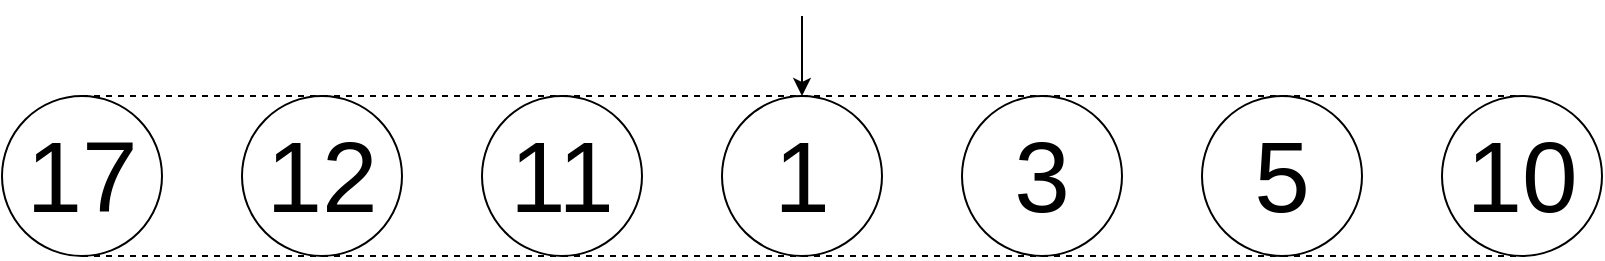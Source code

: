 <mxfile version="14.2.6" type="device" pages="4"><diagram id="whBR6tJzwW2VDleL-lV_" name="Umetanje 1"><mxGraphModel dx="1418" dy="795" grid="1" gridSize="10" guides="1" tooltips="1" connect="1" arrows="1" fold="1" page="1" pageScale="1" pageWidth="827" pageHeight="1169" math="0" shadow="0"><root><mxCell id="0"/><mxCell id="1" parent="0"/><mxCell id="BcODhlN8bxjPgUVjnK61-1" value="&lt;font style=&quot;font-size: 50px&quot;&gt;10&lt;/font&gt;" style="ellipse;whiteSpace=wrap;html=1;aspect=fixed;" vertex="1" parent="1"><mxGeometry x="720" y="120" width="80" height="80" as="geometry"/></mxCell><mxCell id="BcODhlN8bxjPgUVjnK61-2" value="&lt;font style=&quot;font-size: 50px&quot;&gt;5&lt;/font&gt;" style="ellipse;whiteSpace=wrap;html=1;aspect=fixed;" vertex="1" parent="1"><mxGeometry x="600" y="120" width="80" height="80" as="geometry"/></mxCell><mxCell id="BcODhlN8bxjPgUVjnK61-3" value="&lt;font style=&quot;font-size: 50px&quot;&gt;3&lt;/font&gt;" style="ellipse;whiteSpace=wrap;html=1;aspect=fixed;" vertex="1" parent="1"><mxGeometry x="480" y="120" width="80" height="80" as="geometry"/></mxCell><mxCell id="BcODhlN8bxjPgUVjnK61-4" value="&lt;font style=&quot;font-size: 50px&quot;&gt;12&lt;/font&gt;" style="ellipse;whiteSpace=wrap;html=1;aspect=fixed;" vertex="1" parent="1"><mxGeometry x="120" y="120" width="80" height="80" as="geometry"/></mxCell><mxCell id="BcODhlN8bxjPgUVjnK61-5" value="&lt;font style=&quot;font-size: 50px&quot;&gt;17&lt;/font&gt;" style="ellipse;whiteSpace=wrap;html=1;aspect=fixed;" vertex="1" parent="1"><mxGeometry y="120" width="80" height="80" as="geometry"/></mxCell><mxCell id="BcODhlN8bxjPgUVjnK61-6" value="&lt;font style=&quot;font-size: 50px&quot;&gt;11&lt;/font&gt;" style="ellipse;whiteSpace=wrap;html=1;aspect=fixed;" vertex="1" parent="1"><mxGeometry x="240" y="120" width="80" height="80" as="geometry"/></mxCell><mxCell id="BcODhlN8bxjPgUVjnK61-7" value="&lt;font style=&quot;font-size: 50px&quot;&gt;1&lt;/font&gt;" style="ellipse;whiteSpace=wrap;html=1;aspect=fixed;" vertex="1" parent="1"><mxGeometry x="360" y="120" width="80" height="80" as="geometry"/></mxCell><mxCell id="BcODhlN8bxjPgUVjnK61-8" value="" style="endArrow=none;dashed=1;html=1;exitX=0.5;exitY=0;exitDx=0;exitDy=0;entryX=0.5;entryY=0;entryDx=0;entryDy=0;" edge="1" parent="1" source="BcODhlN8bxjPgUVjnK61-5" target="BcODhlN8bxjPgUVjnK61-1"><mxGeometry width="50" height="50" relative="1" as="geometry"><mxPoint x="80" y="100" as="sourcePoint"/><mxPoint x="130" y="50" as="targetPoint"/></mxGeometry></mxCell><mxCell id="BcODhlN8bxjPgUVjnK61-10" value="" style="endArrow=none;dashed=1;html=1;exitX=0.5;exitY=1;exitDx=0;exitDy=0;entryX=0.5;entryY=1;entryDx=0;entryDy=0;" edge="1" parent="1" source="BcODhlN8bxjPgUVjnK61-5" target="BcODhlN8bxjPgUVjnK61-1"><mxGeometry width="50" height="50" relative="1" as="geometry"><mxPoint x="10" y="330" as="sourcePoint"/><mxPoint x="60" y="280" as="targetPoint"/></mxGeometry></mxCell><mxCell id="BcODhlN8bxjPgUVjnK61-11" value="" style="endArrow=classic;html=1;" edge="1" parent="1"><mxGeometry width="50" height="50" relative="1" as="geometry"><mxPoint x="400" y="80" as="sourcePoint"/><mxPoint x="400" y="120" as="targetPoint"/></mxGeometry></mxCell></root></mxGraphModel></diagram><diagram id="b-0fuKuyIg34cY0DMJj5" name="Brisanje"><mxGraphModel dx="1418" dy="795" grid="1" gridSize="10" guides="1" tooltips="1" connect="1" arrows="1" fold="1" page="1" pageScale="1" pageWidth="827" pageHeight="1169" math="0" shadow="0"><root><mxCell id="tr5tn2WvOWC0pB6KicqB-0"/><mxCell id="tr5tn2WvOWC0pB6KicqB-1" parent="tr5tn2WvOWC0pB6KicqB-0"/><mxCell id="xbpHPshgriiEBNvg9omb-0" value="&lt;font style=&quot;font-size: 50px&quot;&gt;10&lt;/font&gt;" style="ellipse;whiteSpace=wrap;html=1;aspect=fixed;" vertex="1" parent="tr5tn2WvOWC0pB6KicqB-1"><mxGeometry x="200" y="280" width="80" height="80" as="geometry"/></mxCell><mxCell id="xbpHPshgriiEBNvg9omb-1" value="&lt;font style=&quot;font-size: 50px&quot;&gt;5&lt;/font&gt;" style="ellipse;whiteSpace=wrap;html=1;aspect=fixed;" vertex="1" parent="tr5tn2WvOWC0pB6KicqB-1"><mxGeometry x="200" y="160" width="80" height="80" as="geometry"/></mxCell><mxCell id="xbpHPshgriiEBNvg9omb-2" value="&lt;font style=&quot;font-size: 50px&quot;&gt;3&lt;/font&gt;" style="ellipse;whiteSpace=wrap;html=1;aspect=fixed;" vertex="1" parent="tr5tn2WvOWC0pB6KicqB-1"><mxGeometry x="440" y="160" width="80" height="80" as="geometry"/></mxCell><mxCell id="xbpHPshgriiEBNvg9omb-3" value="&lt;font style=&quot;font-size: 50px&quot;&gt;12&lt;/font&gt;" style="ellipse;whiteSpace=wrap;html=1;aspect=fixed;" vertex="1" parent="tr5tn2WvOWC0pB6KicqB-1"><mxGeometry x="320" y="280" width="80" height="80" as="geometry"/></mxCell><mxCell id="xbpHPshgriiEBNvg9omb-4" value="&lt;font style=&quot;font-size: 50px&quot;&gt;17&lt;/font&gt;" style="ellipse;whiteSpace=wrap;html=1;aspect=fixed;" vertex="1" parent="tr5tn2WvOWC0pB6KicqB-1"><mxGeometry x="320" y="400" width="80" height="80" as="geometry"/></mxCell><mxCell id="xbpHPshgriiEBNvg9omb-5" value="&lt;font style=&quot;font-size: 50px&quot;&gt;11&lt;/font&gt;" style="ellipse;whiteSpace=wrap;html=1;aspect=fixed;" vertex="1" parent="tr5tn2WvOWC0pB6KicqB-1"><mxGeometry x="440" y="280" width="80" height="80" as="geometry"/></mxCell><mxCell id="xbpHPshgriiEBNvg9omb-9" value="" style="endArrow=classic;html=1;" edge="1" parent="tr5tn2WvOWC0pB6KicqB-1"><mxGeometry width="50" height="50" relative="1" as="geometry"><mxPoint x="479.5" y="120" as="sourcePoint"/><mxPoint x="479.5" y="160" as="targetPoint"/></mxGeometry></mxCell><mxCell id="xbpHPshgriiEBNvg9omb-10" value="" style="endArrow=none;dashed=1;html=1;exitX=0.5;exitY=0;exitDx=0;exitDy=0;entryX=0.5;entryY=0;entryDx=0;entryDy=0;" edge="1" parent="tr5tn2WvOWC0pB6KicqB-1" source="xbpHPshgriiEBNvg9omb-1" target="xbpHPshgriiEBNvg9omb-2"><mxGeometry width="50" height="50" relative="1" as="geometry"><mxPoint x="310" y="120" as="sourcePoint"/><mxPoint x="360" y="70" as="targetPoint"/></mxGeometry></mxCell><mxCell id="xbpHPshgriiEBNvg9omb-11" value="" style="endArrow=none;dashed=1;html=1;exitX=0.5;exitY=1;exitDx=0;exitDy=0;entryX=0.5;entryY=1;entryDx=0;entryDy=0;" edge="1" parent="tr5tn2WvOWC0pB6KicqB-1" source="xbpHPshgriiEBNvg9omb-1" target="xbpHPshgriiEBNvg9omb-2"><mxGeometry width="50" height="50" relative="1" as="geometry"><mxPoint x="290" y="100" as="sourcePoint"/><mxPoint x="340" y="50" as="targetPoint"/></mxGeometry></mxCell><mxCell id="xbpHPshgriiEBNvg9omb-12" value="" style="endArrow=none;html=1;entryX=0.5;entryY=1;entryDx=0;entryDy=0;exitX=0.5;exitY=0;exitDx=0;exitDy=0;" edge="1" parent="tr5tn2WvOWC0pB6KicqB-1" source="xbpHPshgriiEBNvg9omb-0" target="xbpHPshgriiEBNvg9omb-1"><mxGeometry width="50" height="50" relative="1" as="geometry"><mxPoint x="150" y="340" as="sourcePoint"/><mxPoint x="200" y="290" as="targetPoint"/></mxGeometry></mxCell><mxCell id="xbpHPshgriiEBNvg9omb-13" value="" style="endArrow=none;html=1;entryX=0.5;entryY=1;entryDx=0;entryDy=0;exitX=0.5;exitY=0;exitDx=0;exitDy=0;" edge="1" parent="tr5tn2WvOWC0pB6KicqB-1" source="xbpHPshgriiEBNvg9omb-5" target="xbpHPshgriiEBNvg9omb-2"><mxGeometry width="50" height="50" relative="1" as="geometry"><mxPoint x="600" y="300" as="sourcePoint"/><mxPoint x="650" y="250" as="targetPoint"/></mxGeometry></mxCell><mxCell id="xbpHPshgriiEBNvg9omb-14" value="" style="endArrow=none;html=1;entryX=0.5;entryY=1;entryDx=0;entryDy=0;exitX=0.5;exitY=0;exitDx=0;exitDy=0;" edge="1" parent="tr5tn2WvOWC0pB6KicqB-1" source="xbpHPshgriiEBNvg9omb-4" target="xbpHPshgriiEBNvg9omb-3"><mxGeometry width="50" height="50" relative="1" as="geometry"><mxPoint x="240" y="430" as="sourcePoint"/><mxPoint x="290" y="380" as="targetPoint"/></mxGeometry></mxCell><mxCell id="xbpHPshgriiEBNvg9omb-15" value="" style="endArrow=none;html=1;entryX=0;entryY=1;entryDx=0;entryDy=0;exitX=1;exitY=0;exitDx=0;exitDy=0;" edge="1" parent="tr5tn2WvOWC0pB6KicqB-1" source="xbpHPshgriiEBNvg9omb-3" target="xbpHPshgriiEBNvg9omb-2"><mxGeometry width="50" height="50" relative="1" as="geometry"><mxPoint x="470" y="450" as="sourcePoint"/><mxPoint x="520" y="400" as="targetPoint"/></mxGeometry></mxCell></root></mxGraphModel></diagram><diagram id="TbPnq4lPA0jUCXTqeQ6C" name="Umetanje 2"><mxGraphModel dx="1418" dy="795" grid="1" gridSize="10" guides="1" tooltips="1" connect="1" arrows="1" fold="1" page="1" pageScale="1" pageWidth="827" pageHeight="1169" math="0" shadow="0"><root><mxCell id="6MjbeC4H76M3FQd3FkS7-0"/><mxCell id="6MjbeC4H76M3FQd3FkS7-1" parent="6MjbeC4H76M3FQd3FkS7-0"/><mxCell id="WNHg2sGyy2r9OdWPtR2c-0" value="&lt;font style=&quot;font-size: 50px&quot;&gt;10&lt;/font&gt;" style="ellipse;whiteSpace=wrap;html=1;aspect=fixed;" vertex="1" parent="6MjbeC4H76M3FQd3FkS7-1"><mxGeometry x="200" y="280" width="80" height="80" as="geometry"/></mxCell><mxCell id="WNHg2sGyy2r9OdWPtR2c-1" value="&lt;font style=&quot;font-size: 50px&quot;&gt;5&lt;/font&gt;" style="ellipse;whiteSpace=wrap;html=1;aspect=fixed;" vertex="1" parent="6MjbeC4H76M3FQd3FkS7-1"><mxGeometry x="200" y="160" width="80" height="80" as="geometry"/></mxCell><mxCell id="WNHg2sGyy2r9OdWPtR2c-2" value="&lt;font style=&quot;font-size: 50px&quot;&gt;3&lt;/font&gt;" style="ellipse;whiteSpace=wrap;html=1;aspect=fixed;" vertex="1" parent="6MjbeC4H76M3FQd3FkS7-1"><mxGeometry x="440" y="160" width="80" height="80" as="geometry"/></mxCell><mxCell id="WNHg2sGyy2r9OdWPtR2c-3" value="&lt;font style=&quot;font-size: 50px&quot;&gt;12&lt;/font&gt;" style="ellipse;whiteSpace=wrap;html=1;aspect=fixed;" vertex="1" parent="6MjbeC4H76M3FQd3FkS7-1"><mxGeometry x="320" y="280" width="80" height="80" as="geometry"/></mxCell><mxCell id="WNHg2sGyy2r9OdWPtR2c-4" value="&lt;font style=&quot;font-size: 50px&quot;&gt;17&lt;/font&gt;" style="ellipse;whiteSpace=wrap;html=1;aspect=fixed;" vertex="1" parent="6MjbeC4H76M3FQd3FkS7-1"><mxGeometry x="320" y="400" width="80" height="80" as="geometry"/></mxCell><mxCell id="WNHg2sGyy2r9OdWPtR2c-5" value="&lt;font style=&quot;font-size: 50px&quot;&gt;11&lt;/font&gt;" style="ellipse;whiteSpace=wrap;html=1;aspect=fixed;" vertex="1" parent="6MjbeC4H76M3FQd3FkS7-1"><mxGeometry x="440" y="280" width="80" height="80" as="geometry"/></mxCell><mxCell id="WNHg2sGyy2r9OdWPtR2c-6" value="" style="endArrow=classic;html=1;" edge="1" parent="6MjbeC4H76M3FQd3FkS7-1"><mxGeometry width="50" height="50" relative="1" as="geometry"><mxPoint x="479.5" y="120" as="sourcePoint"/><mxPoint x="479.5" y="160" as="targetPoint"/></mxGeometry></mxCell><mxCell id="WNHg2sGyy2r9OdWPtR2c-7" value="" style="endArrow=none;dashed=1;html=1;exitX=0.5;exitY=0;exitDx=0;exitDy=0;entryX=0.5;entryY=0;entryDx=0;entryDy=0;" edge="1" parent="6MjbeC4H76M3FQd3FkS7-1" source="WNHg2sGyy2r9OdWPtR2c-1" target="WNHg2sGyy2r9OdWPtR2c-2"><mxGeometry width="50" height="50" relative="1" as="geometry"><mxPoint x="310" y="120" as="sourcePoint"/><mxPoint x="360" y="70" as="targetPoint"/></mxGeometry></mxCell><mxCell id="WNHg2sGyy2r9OdWPtR2c-8" value="" style="endArrow=none;dashed=1;html=1;exitX=0.5;exitY=1;exitDx=0;exitDy=0;entryX=0.5;entryY=1;entryDx=0;entryDy=0;" edge="1" parent="6MjbeC4H76M3FQd3FkS7-1" source="WNHg2sGyy2r9OdWPtR2c-1" target="WNHg2sGyy2r9OdWPtR2c-2"><mxGeometry width="50" height="50" relative="1" as="geometry"><mxPoint x="290" y="100" as="sourcePoint"/><mxPoint x="340" y="50" as="targetPoint"/></mxGeometry></mxCell><mxCell id="WNHg2sGyy2r9OdWPtR2c-9" value="" style="endArrow=none;html=1;entryX=0.5;entryY=1;entryDx=0;entryDy=0;exitX=0.5;exitY=0;exitDx=0;exitDy=0;" edge="1" parent="6MjbeC4H76M3FQd3FkS7-1" source="WNHg2sGyy2r9OdWPtR2c-0" target="WNHg2sGyy2r9OdWPtR2c-1"><mxGeometry width="50" height="50" relative="1" as="geometry"><mxPoint x="150" y="340" as="sourcePoint"/><mxPoint x="200" y="290" as="targetPoint"/></mxGeometry></mxCell><mxCell id="WNHg2sGyy2r9OdWPtR2c-10" value="" style="endArrow=none;html=1;entryX=0.5;entryY=1;entryDx=0;entryDy=0;exitX=0.5;exitY=0;exitDx=0;exitDy=0;" edge="1" parent="6MjbeC4H76M3FQd3FkS7-1" source="WNHg2sGyy2r9OdWPtR2c-5" target="WNHg2sGyy2r9OdWPtR2c-2"><mxGeometry width="50" height="50" relative="1" as="geometry"><mxPoint x="600" y="300" as="sourcePoint"/><mxPoint x="650" y="250" as="targetPoint"/></mxGeometry></mxCell><mxCell id="WNHg2sGyy2r9OdWPtR2c-11" value="" style="endArrow=none;html=1;entryX=0.5;entryY=1;entryDx=0;entryDy=0;exitX=0.5;exitY=0;exitDx=0;exitDy=0;" edge="1" parent="6MjbeC4H76M3FQd3FkS7-1" source="WNHg2sGyy2r9OdWPtR2c-4" target="WNHg2sGyy2r9OdWPtR2c-3"><mxGeometry width="50" height="50" relative="1" as="geometry"><mxPoint x="240" y="430" as="sourcePoint"/><mxPoint x="290" y="380" as="targetPoint"/></mxGeometry></mxCell><mxCell id="WNHg2sGyy2r9OdWPtR2c-12" value="" style="endArrow=none;html=1;entryX=0;entryY=1;entryDx=0;entryDy=0;exitX=1;exitY=0;exitDx=0;exitDy=0;" edge="1" parent="6MjbeC4H76M3FQd3FkS7-1" source="WNHg2sGyy2r9OdWPtR2c-3" target="WNHg2sGyy2r9OdWPtR2c-2"><mxGeometry width="50" height="50" relative="1" as="geometry"><mxPoint x="470" y="450" as="sourcePoint"/><mxPoint x="520" y="400" as="targetPoint"/></mxGeometry></mxCell><mxCell id="WNHg2sGyy2r9OdWPtR2c-13" value="&lt;font style=&quot;font-size: 50px&quot;&gt;7&lt;/font&gt;" style="ellipse;whiteSpace=wrap;html=1;aspect=fixed;" vertex="1" parent="6MjbeC4H76M3FQd3FkS7-1"><mxGeometry x="320" y="160" width="80" height="80" as="geometry"/></mxCell></root></mxGraphModel></diagram><diagram id="IF5SmKg0NWnezXZ7wvcU" name="Umetanje 3"><mxGraphModel dx="1418" dy="795" grid="1" gridSize="10" guides="1" tooltips="1" connect="1" arrows="1" fold="1" page="1" pageScale="1" pageWidth="827" pageHeight="1169" math="0" shadow="0"><root><mxCell id="thtcO_jJswczfIdiwOHA-0"/><mxCell id="thtcO_jJswczfIdiwOHA-1" parent="thtcO_jJswczfIdiwOHA-0"/><mxCell id="xt5-ZC-xmSSmD4RdVnfL-0" value="&lt;font style=&quot;font-size: 50px&quot;&gt;10&lt;/font&gt;" style="ellipse;whiteSpace=wrap;html=1;aspect=fixed;" vertex="1" parent="thtcO_jJswczfIdiwOHA-1"><mxGeometry x="80" y="280" width="80" height="80" as="geometry"/></mxCell><mxCell id="xt5-ZC-xmSSmD4RdVnfL-1" value="&lt;font style=&quot;font-size: 50px&quot;&gt;5&lt;/font&gt;" style="ellipse;whiteSpace=wrap;html=1;aspect=fixed;" vertex="1" parent="thtcO_jJswczfIdiwOHA-1"><mxGeometry x="80" y="160" width="80" height="80" as="geometry"/></mxCell><mxCell id="xt5-ZC-xmSSmD4RdVnfL-2" value="&lt;font style=&quot;font-size: 50px&quot;&gt;3&lt;/font&gt;" style="ellipse;whiteSpace=wrap;html=1;aspect=fixed;" vertex="1" parent="thtcO_jJswczfIdiwOHA-1"><mxGeometry x="440" y="160" width="80" height="80" as="geometry"/></mxCell><mxCell id="xt5-ZC-xmSSmD4RdVnfL-3" value="&lt;font style=&quot;font-size: 50px&quot;&gt;12&lt;/font&gt;" style="ellipse;whiteSpace=wrap;html=1;aspect=fixed;" vertex="1" parent="thtcO_jJswczfIdiwOHA-1"><mxGeometry x="320" y="280" width="80" height="80" as="geometry"/></mxCell><mxCell id="xt5-ZC-xmSSmD4RdVnfL-4" value="&lt;font style=&quot;font-size: 50px&quot;&gt;17&lt;/font&gt;" style="ellipse;whiteSpace=wrap;html=1;aspect=fixed;" vertex="1" parent="thtcO_jJswczfIdiwOHA-1"><mxGeometry x="320" y="400" width="80" height="80" as="geometry"/></mxCell><mxCell id="xt5-ZC-xmSSmD4RdVnfL-5" value="&lt;font style=&quot;font-size: 50px&quot;&gt;11&lt;/font&gt;" style="ellipse;whiteSpace=wrap;html=1;aspect=fixed;" vertex="1" parent="thtcO_jJswczfIdiwOHA-1"><mxGeometry x="440" y="280" width="80" height="80" as="geometry"/></mxCell><mxCell id="xt5-ZC-xmSSmD4RdVnfL-7" value="" style="endArrow=none;dashed=1;html=1;exitX=0.5;exitY=0;exitDx=0;exitDy=0;entryX=0.5;entryY=0;entryDx=0;entryDy=0;" edge="1" parent="thtcO_jJswczfIdiwOHA-1" source="xt5-ZC-xmSSmD4RdVnfL-1" target="xt5-ZC-xmSSmD4RdVnfL-2"><mxGeometry width="50" height="50" relative="1" as="geometry"><mxPoint x="310" y="120" as="sourcePoint"/><mxPoint x="360" y="70" as="targetPoint"/></mxGeometry></mxCell><mxCell id="xt5-ZC-xmSSmD4RdVnfL-8" value="" style="endArrow=none;dashed=1;html=1;exitX=0.5;exitY=1;exitDx=0;exitDy=0;entryX=0.5;entryY=1;entryDx=0;entryDy=0;" edge="1" parent="thtcO_jJswczfIdiwOHA-1" source="xt5-ZC-xmSSmD4RdVnfL-1" target="xt5-ZC-xmSSmD4RdVnfL-2"><mxGeometry width="50" height="50" relative="1" as="geometry"><mxPoint x="290" y="100" as="sourcePoint"/><mxPoint x="340" y="50" as="targetPoint"/></mxGeometry></mxCell><mxCell id="xt5-ZC-xmSSmD4RdVnfL-9" value="" style="endArrow=none;html=1;entryX=0.5;entryY=1;entryDx=0;entryDy=0;exitX=0.5;exitY=0;exitDx=0;exitDy=0;" edge="1" parent="thtcO_jJswczfIdiwOHA-1" source="xt5-ZC-xmSSmD4RdVnfL-0" target="xt5-ZC-xmSSmD4RdVnfL-1"><mxGeometry width="50" height="50" relative="1" as="geometry"><mxPoint x="150" y="340" as="sourcePoint"/><mxPoint x="200" y="290" as="targetPoint"/></mxGeometry></mxCell><mxCell id="xt5-ZC-xmSSmD4RdVnfL-10" value="" style="endArrow=none;html=1;entryX=0.5;entryY=1;entryDx=0;entryDy=0;exitX=0.5;exitY=0;exitDx=0;exitDy=0;" edge="1" parent="thtcO_jJswczfIdiwOHA-1" source="xt5-ZC-xmSSmD4RdVnfL-5" target="xt5-ZC-xmSSmD4RdVnfL-2"><mxGeometry width="50" height="50" relative="1" as="geometry"><mxPoint x="600" y="300" as="sourcePoint"/><mxPoint x="650" y="250" as="targetPoint"/></mxGeometry></mxCell><mxCell id="xt5-ZC-xmSSmD4RdVnfL-11" value="" style="endArrow=none;html=1;entryX=0.5;entryY=1;entryDx=0;entryDy=0;exitX=0.5;exitY=0;exitDx=0;exitDy=0;" edge="1" parent="thtcO_jJswczfIdiwOHA-1" source="xt5-ZC-xmSSmD4RdVnfL-4" target="xt5-ZC-xmSSmD4RdVnfL-3"><mxGeometry width="50" height="50" relative="1" as="geometry"><mxPoint x="240" y="430" as="sourcePoint"/><mxPoint x="290" y="380" as="targetPoint"/></mxGeometry></mxCell><mxCell id="xt5-ZC-xmSSmD4RdVnfL-12" value="" style="endArrow=none;html=1;entryX=0;entryY=1;entryDx=0;entryDy=0;exitX=1;exitY=0;exitDx=0;exitDy=0;" edge="1" parent="thtcO_jJswczfIdiwOHA-1" source="xt5-ZC-xmSSmD4RdVnfL-3" target="xt5-ZC-xmSSmD4RdVnfL-2"><mxGeometry width="50" height="50" relative="1" as="geometry"><mxPoint x="470" y="450" as="sourcePoint"/><mxPoint x="520" y="400" as="targetPoint"/></mxGeometry></mxCell><mxCell id="xt5-ZC-xmSSmD4RdVnfL-13" value="&lt;font style=&quot;font-size: 50px&quot;&gt;7&lt;/font&gt;" style="ellipse;whiteSpace=wrap;html=1;aspect=fixed;" vertex="1" parent="thtcO_jJswczfIdiwOHA-1"><mxGeometry x="200" y="160" width="80" height="80" as="geometry"/></mxCell><mxCell id="xt5-ZC-xmSSmD4RdVnfL-14" value="&lt;font style=&quot;font-size: 50px&quot;&gt;2&lt;/font&gt;" style="ellipse;whiteSpace=wrap;html=1;aspect=fixed;" vertex="1" parent="thtcO_jJswczfIdiwOHA-1"><mxGeometry x="320" y="160" width="80" height="80" as="geometry"/></mxCell><mxCell id="xt5-ZC-xmSSmD4RdVnfL-15" value="" style="endArrow=classic;html=1;" edge="1" parent="thtcO_jJswczfIdiwOHA-1"><mxGeometry width="50" height="50" relative="1" as="geometry"><mxPoint x="359.5" y="120" as="sourcePoint"/><mxPoint x="359.5" y="160" as="targetPoint"/></mxGeometry></mxCell></root></mxGraphModel></diagram></mxfile>
